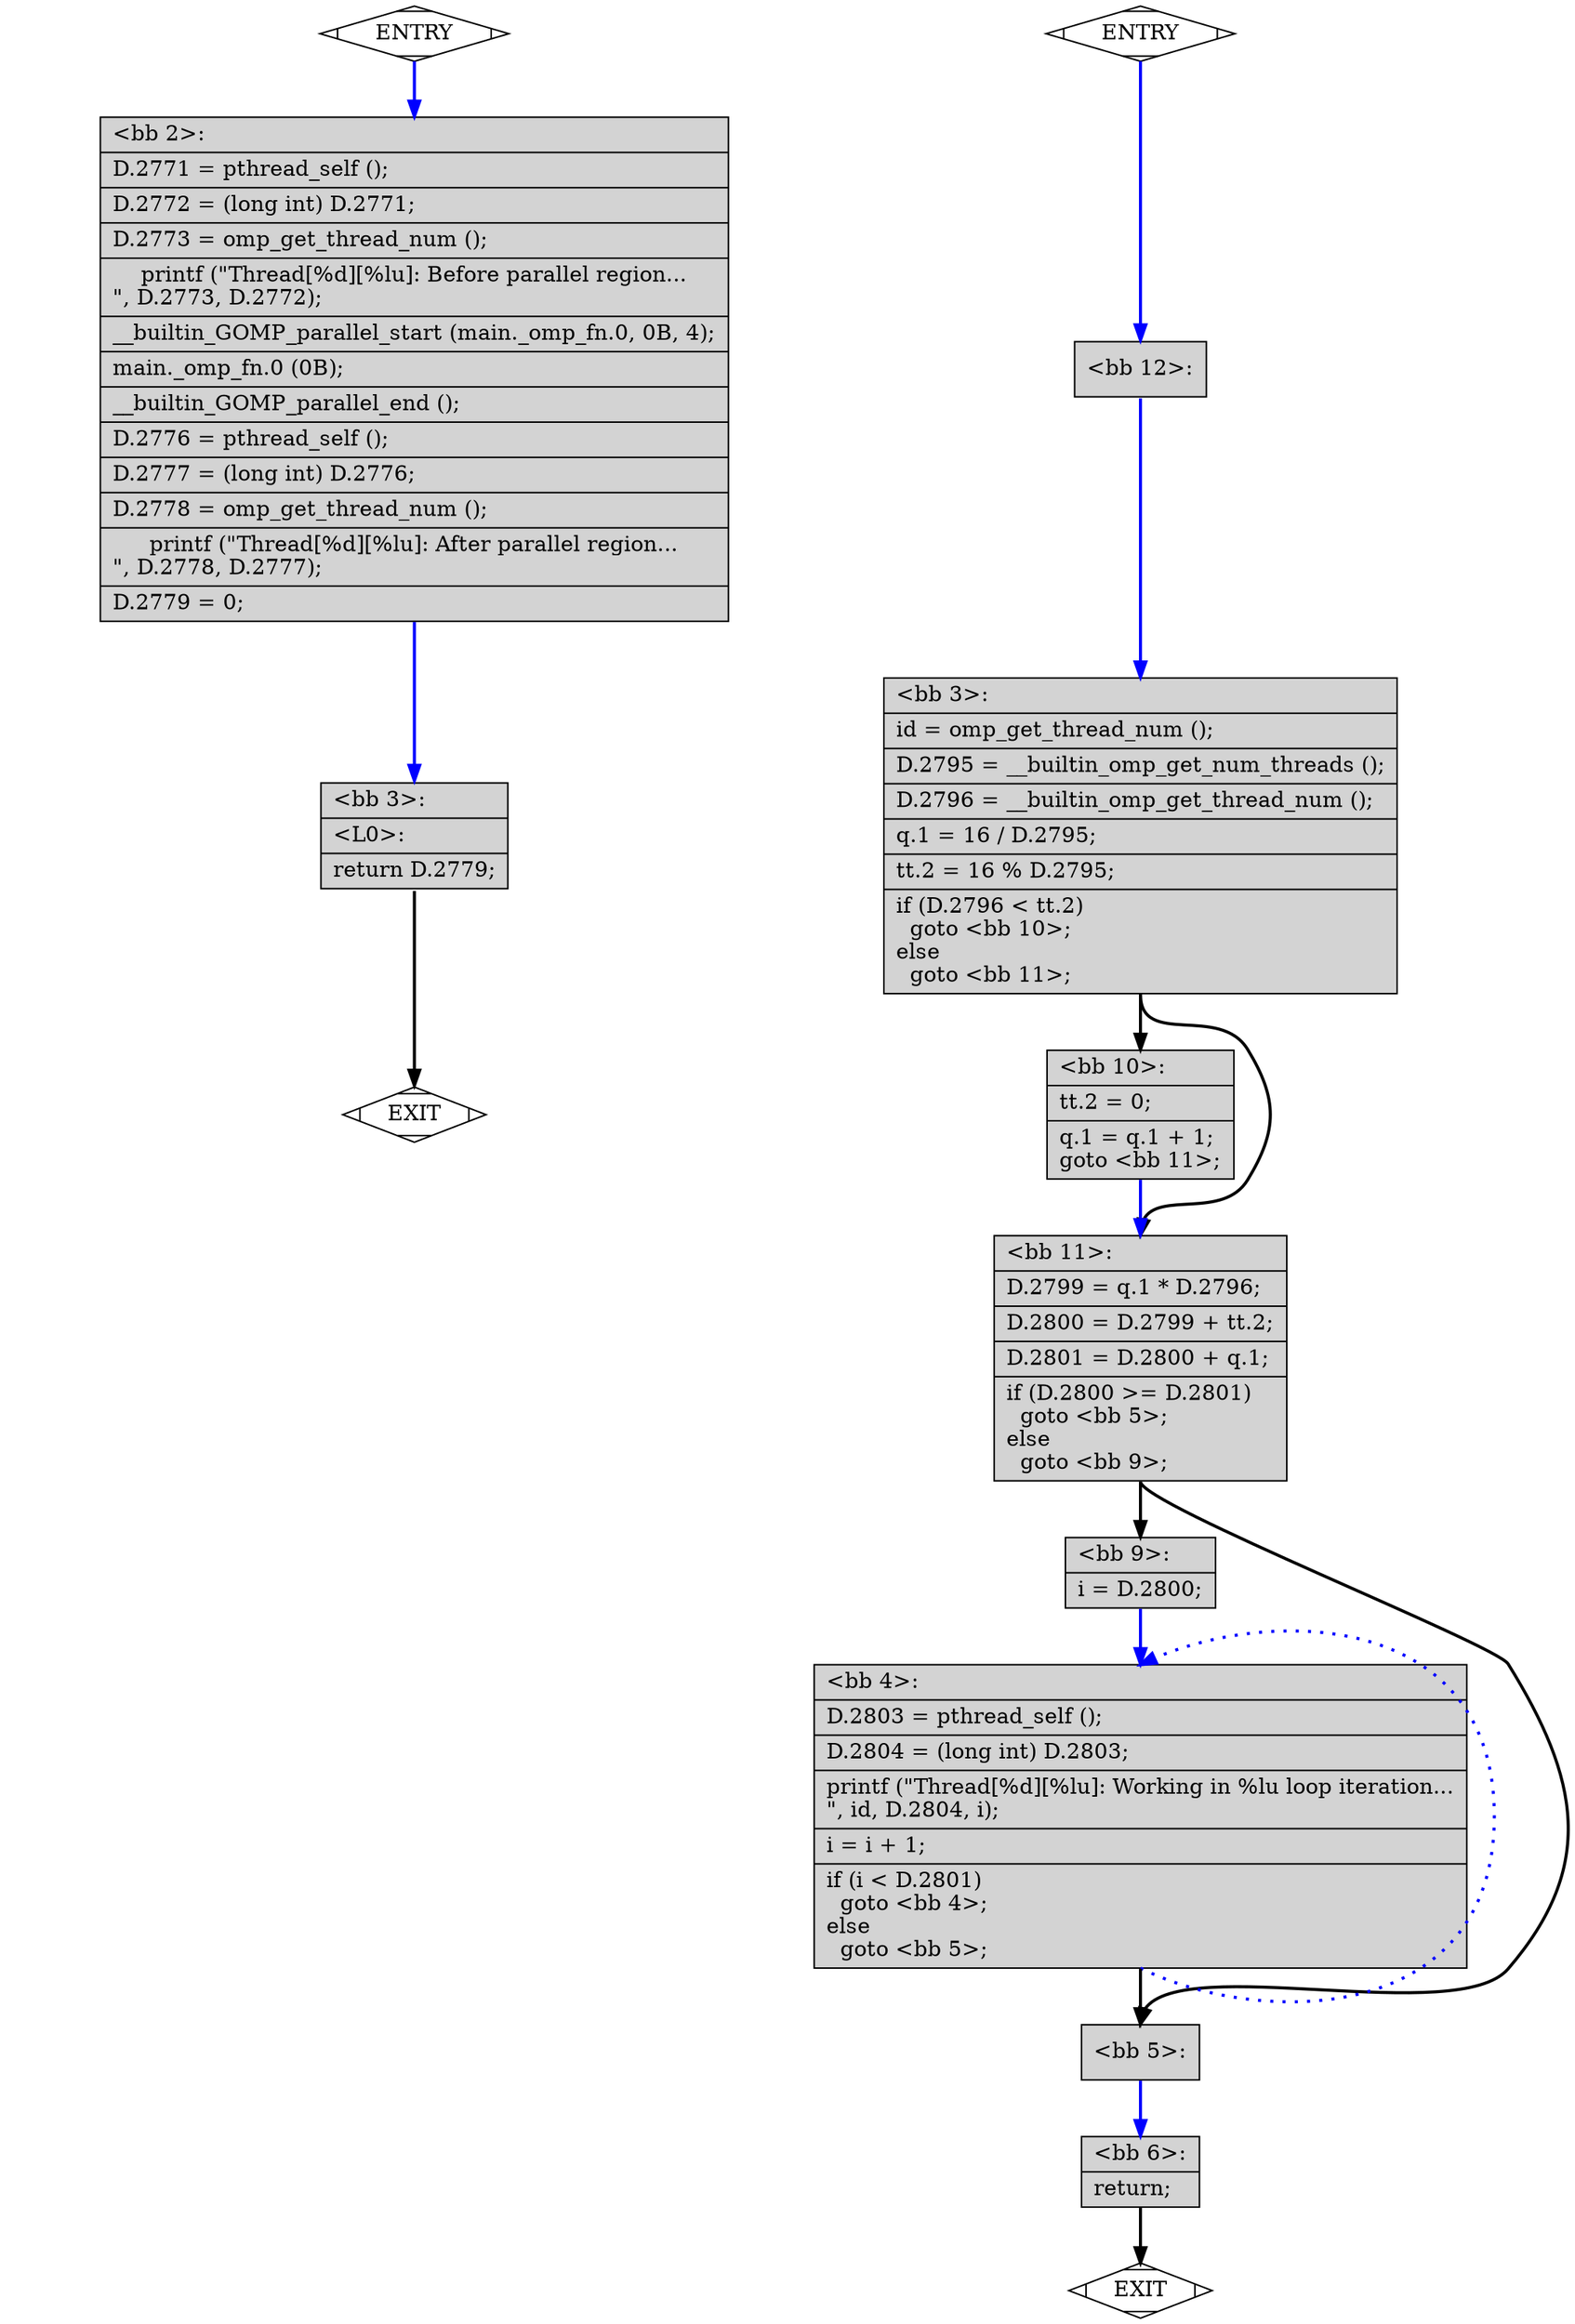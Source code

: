 digraph "example-for-constructor-static.c.015t.ompexp" {
overlap=false;
subgraph "main" {
	color="black";
	label="main";
	fn_2_basic_block_1 [shape=Mdiamond,style=filled,fillcolor=white,label="EXIT"];

	fn_2_basic_block_2 [shape=record,style=filled,fillcolor=lightgrey,label="{\<bb\ 2\>:\l\
|D.2771\ =\ pthread_self\ ();\l\
|D.2772\ =\ (long\ int)\ D.2771;\l\
|D.2773\ =\ omp_get_thread_num\ ();\l\
|printf\ (\"Thread[%d][%lu]:\ Before\ parallel\ region...\n\",\ D.2773,\ D.2772);\l\
|__builtin_GOMP_parallel_start\ (main._omp_fn.0,\ 0B,\ 4);\l\
|main._omp_fn.0\ (0B);\l\
|__builtin_GOMP_parallel_end\ ();\l\
|D.2776\ =\ pthread_self\ ();\l\
|D.2777\ =\ (long\ int)\ D.2776;\l\
|D.2778\ =\ omp_get_thread_num\ ();\l\
|printf\ (\"Thread[%d][%lu]:\ After\ parallel\ region...\n\",\ D.2778,\ D.2777);\l\
|D.2779\ =\ 0;\l\
}"];

	fn_2_basic_block_3 [shape=record,style=filled,fillcolor=lightgrey,label="{\<bb\ 3\>:\l\
|\<L0\>:\l\
|return\ D.2779;\l\
}"];

	fn_2_basic_block_0 [shape=Mdiamond,style=filled,fillcolor=white,label="ENTRY"];

	fn_2_basic_block_0:s -> fn_2_basic_block_2:n [style="solid,bold",color=blue,weight=100,constraint=true];
	fn_2_basic_block_2:s -> fn_2_basic_block_3:n [style="solid,bold",color=blue,weight=100,constraint=true];
	fn_2_basic_block_3:s -> fn_2_basic_block_1:n [style="solid,bold",color=black,weight=10,constraint=true];
	fn_2_basic_block_0:s -> fn_2_basic_block_1:n [style="invis",constraint=true];
}
subgraph "main._omp_fn.0" {
	color="black";
	label="main._omp_fn.0";
	fn_3_basic_block_1 [shape=Mdiamond,style=filled,fillcolor=white,label="EXIT"];

	fn_3_basic_block_12 [shape=record,style=filled,fillcolor=lightgrey,label="{\<bb\ 12\>:\l\
}"];

	fn_3_basic_block_3 [shape=record,style=filled,fillcolor=lightgrey,label="{\<bb\ 3\>:\l\
|id\ =\ omp_get_thread_num\ ();\l\
|D.2795\ =\ __builtin_omp_get_num_threads\ ();\l\
|D.2796\ =\ __builtin_omp_get_thread_num\ ();\l\
|q.1\ =\ 16\ /\ D.2795;\l\
|tt.2\ =\ 16\ %\ D.2795;\l\
|if\ (D.2796\ \<\ tt.2)\l\
\ \ goto\ \<bb\ 10\>;\l\
else\l\
\ \ goto\ \<bb\ 11\>;\l\
}"];

	fn_3_basic_block_10 [shape=record,style=filled,fillcolor=lightgrey,label="{\<bb\ 10\>:\l\
|tt.2\ =\ 0;\l\
|q.1\ =\ q.1\ +\ 1;\l\
goto\ \<bb\ 11\>;\l\
}"];

	fn_3_basic_block_11 [shape=record,style=filled,fillcolor=lightgrey,label="{\<bb\ 11\>:\l\
|D.2799\ =\ q.1\ *\ D.2796;\l\
|D.2800\ =\ D.2799\ +\ tt.2;\l\
|D.2801\ =\ D.2800\ +\ q.1;\l\
|if\ (D.2800\ \>=\ D.2801)\l\
\ \ goto\ \<bb\ 5\>;\l\
else\l\
\ \ goto\ \<bb\ 9\>;\l\
}"];

	fn_3_basic_block_9 [shape=record,style=filled,fillcolor=lightgrey,label="{\<bb\ 9\>:\l\
|i\ =\ D.2800;\l\
}"];

	fn_3_basic_block_4 [shape=record,style=filled,fillcolor=lightgrey,label="{\<bb\ 4\>:\l\
|D.2803\ =\ pthread_self\ ();\l\
|D.2804\ =\ (long\ int)\ D.2803;\l\
|printf\ (\"Thread[%d][%lu]:\ Working\ in\ %lu\ loop\ iteration...\n\",\ id,\ D.2804,\ i);\l\
|i\ =\ i\ +\ 1;\l\
|if\ (i\ \<\ D.2801)\l\
\ \ goto\ \<bb\ 4\>;\l\
else\l\
\ \ goto\ \<bb\ 5\>;\l\
}"];

	fn_3_basic_block_5 [shape=record,style=filled,fillcolor=lightgrey,label="{\<bb\ 5\>:\l\
}"];

	fn_3_basic_block_6 [shape=record,style=filled,fillcolor=lightgrey,label="{\<bb\ 6\>:\l\
|return;\l\
}"];

	fn_3_basic_block_0 [shape=Mdiamond,style=filled,fillcolor=white,label="ENTRY"];

	fn_3_basic_block_0:s -> fn_3_basic_block_12:n [style="solid,bold",color=blue,weight=100,constraint=true];
	fn_3_basic_block_12:s -> fn_3_basic_block_3:n [style="solid,bold",color=blue,weight=100,constraint=true];
	fn_3_basic_block_3:s -> fn_3_basic_block_10:n [style="solid,bold",color=black,weight=10,constraint=true];
	fn_3_basic_block_3:s -> fn_3_basic_block_11:n [style="solid,bold",color=black,weight=10,constraint=true];
	fn_3_basic_block_11:s -> fn_3_basic_block_9:n [style="solid,bold",color=black,weight=10,constraint=true];
	fn_3_basic_block_11:s -> fn_3_basic_block_5:n [style="solid,bold",color=black,weight=10,constraint=true];
	fn_3_basic_block_9:s -> fn_3_basic_block_4:n [style="solid,bold",color=blue,weight=100,constraint=true];
	fn_3_basic_block_4:s -> fn_3_basic_block_4:n [style="dotted,bold",color=blue,weight=10,constraint=false];
	fn_3_basic_block_4:s -> fn_3_basic_block_5:n [style="solid,bold",color=black,weight=10,constraint=true];
	fn_3_basic_block_5:s -> fn_3_basic_block_6:n [style="solid,bold",color=blue,weight=100,constraint=true];
	fn_3_basic_block_6:s -> fn_3_basic_block_1:n [style="solid,bold",color=black,weight=10,constraint=true];
	fn_3_basic_block_10:s -> fn_3_basic_block_11:n [style="solid,bold",color=blue,weight=100,constraint=true];
	fn_3_basic_block_0:s -> fn_3_basic_block_1:n [style="invis",constraint=true];
}
}
